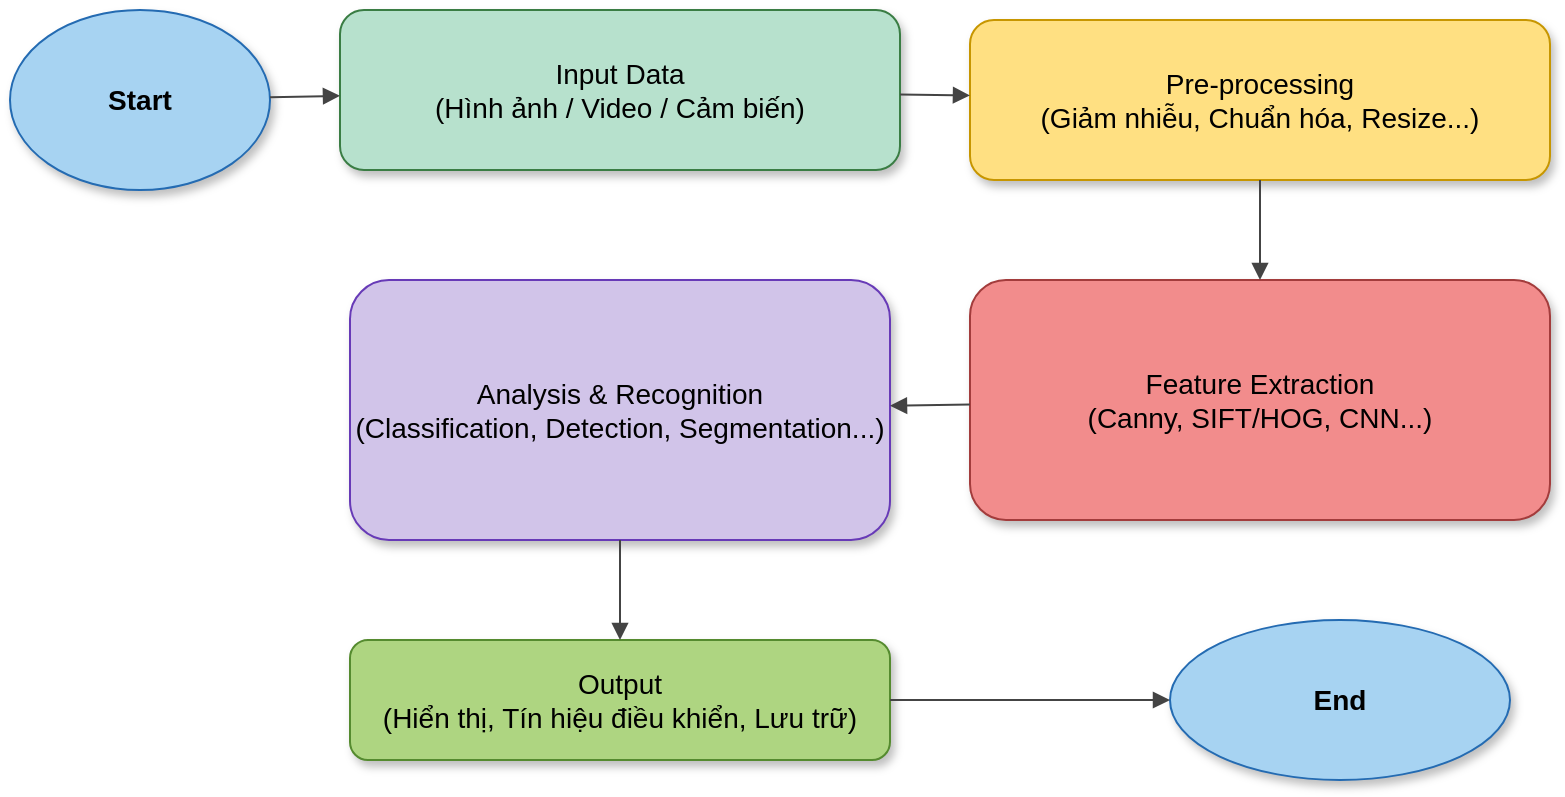 <mxfile version="28.0.6">
  <diagram name="Computer Vision System Flowchart" id="Hvp-PqSAHcPXQY2F69Uc">
    <mxGraphModel dx="1389" dy="750" grid="1" gridSize="10" guides="1" tooltips="1" connect="1" arrows="1" fold="1" page="1" pageScale="1" pageWidth="850" pageHeight="1100" math="0" shadow="0">
      <root>
        <mxCell id="0" />
        <mxCell id="1" parent="0" />
        <mxCell id="W-TnV_nmgamyOJQ0oiMI-1" value="Start" style="shape=ellipse;whiteSpace=wrap;html=1;fillColor=#a7d3f2;strokeColor=#246bb2;shadow=1;fontSize=14;fontStyle=1;" vertex="1" parent="1">
          <mxGeometry x="30" y="165" width="130" height="90" as="geometry" />
        </mxCell>
        <mxCell id="W-TnV_nmgamyOJQ0oiMI-2" value="Input Data&#xa;(Hình ảnh / Video / Cảm biến)" style="shape=rectangle;rounded=1;whiteSpace=wrap;html=1;fillColor=#b7e1cd;strokeColor=#3a7d44;shadow=1;fontSize=14;" vertex="1" parent="1">
          <mxGeometry x="195" y="165" width="280" height="80" as="geometry" />
        </mxCell>
        <mxCell id="W-TnV_nmgamyOJQ0oiMI-3" value="Pre-processing&#xa;(Giảm nhiễu, Chuẩn hóa, Resize...)" style="shape=rectangle;rounded=1;whiteSpace=wrap;html=1;fillColor=#ffe082;strokeColor=#c79600;shadow=1;fontSize=14;" vertex="1" parent="1">
          <mxGeometry x="510" y="170" width="290" height="80" as="geometry" />
        </mxCell>
        <mxCell id="W-TnV_nmgamyOJQ0oiMI-4" value="Feature Extraction&#xa;(Canny, SIFT/HOG, CNN...)" style="shape=rectangle;rounded=1;whiteSpace=wrap;html=1;fillColor=#f28c8c;strokeColor=#a33c3c;shadow=1;fontSize=14;" vertex="1" parent="1">
          <mxGeometry x="510" y="300" width="290" height="120" as="geometry" />
        </mxCell>
        <mxCell id="W-TnV_nmgamyOJQ0oiMI-5" value="Analysis &amp; Recognition&#xa;(Classification, Detection, Segmentation...)" style="shape=rectangle;rounded=1;whiteSpace=wrap;html=1;fillColor=#d1c4e9;strokeColor=#673ab7;shadow=1;fontSize=14;" vertex="1" parent="1">
          <mxGeometry x="200" y="300" width="270" height="130" as="geometry" />
        </mxCell>
        <mxCell id="W-TnV_nmgamyOJQ0oiMI-6" value="Output&#xa;(Hiển thị, Tín hiệu điều khiển, Lưu trữ)" style="shape=rectangle;rounded=1;whiteSpace=wrap;html=1;fillColor=#aed581;strokeColor=#558b2f;shadow=1;fontSize=14;" vertex="1" parent="1">
          <mxGeometry x="200" y="480" width="270" height="60" as="geometry" />
        </mxCell>
        <mxCell id="W-TnV_nmgamyOJQ0oiMI-7" value="End" style="shape=ellipse;whiteSpace=wrap;html=1;fillColor=#a7d3f2;strokeColor=#246bb2;shadow=1;fontSize=14;fontStyle=1;" vertex="1" parent="1">
          <mxGeometry x="610" y="470" width="170" height="80" as="geometry" />
        </mxCell>
        <mxCell id="W-TnV_nmgamyOJQ0oiMI-8" style="endArrow=block;endFill=1;strokeColor=#444444;" edge="1" parent="1" source="W-TnV_nmgamyOJQ0oiMI-1" target="W-TnV_nmgamyOJQ0oiMI-2">
          <mxGeometry relative="1" as="geometry" />
        </mxCell>
        <mxCell id="W-TnV_nmgamyOJQ0oiMI-9" style="endArrow=block;endFill=1;strokeColor=#444444;" edge="1" parent="1" source="W-TnV_nmgamyOJQ0oiMI-2" target="W-TnV_nmgamyOJQ0oiMI-3">
          <mxGeometry relative="1" as="geometry" />
        </mxCell>
        <mxCell id="W-TnV_nmgamyOJQ0oiMI-10" style="endArrow=block;endFill=1;strokeColor=#444444;" edge="1" parent="1" source="W-TnV_nmgamyOJQ0oiMI-3" target="W-TnV_nmgamyOJQ0oiMI-4">
          <mxGeometry relative="1" as="geometry" />
        </mxCell>
        <mxCell id="W-TnV_nmgamyOJQ0oiMI-11" style="endArrow=block;endFill=1;strokeColor=#444444;" edge="1" parent="1" source="W-TnV_nmgamyOJQ0oiMI-4" target="W-TnV_nmgamyOJQ0oiMI-5">
          <mxGeometry relative="1" as="geometry" />
        </mxCell>
        <mxCell id="W-TnV_nmgamyOJQ0oiMI-12" style="endArrow=block;endFill=1;strokeColor=#444444;" edge="1" parent="1" source="W-TnV_nmgamyOJQ0oiMI-5" target="W-TnV_nmgamyOJQ0oiMI-6">
          <mxGeometry relative="1" as="geometry" />
        </mxCell>
        <mxCell id="W-TnV_nmgamyOJQ0oiMI-13" style="endArrow=block;endFill=1;strokeColor=#444444;" edge="1" parent="1" source="W-TnV_nmgamyOJQ0oiMI-6" target="W-TnV_nmgamyOJQ0oiMI-7">
          <mxGeometry relative="1" as="geometry" />
        </mxCell>
      </root>
    </mxGraphModel>
  </diagram>
</mxfile>
